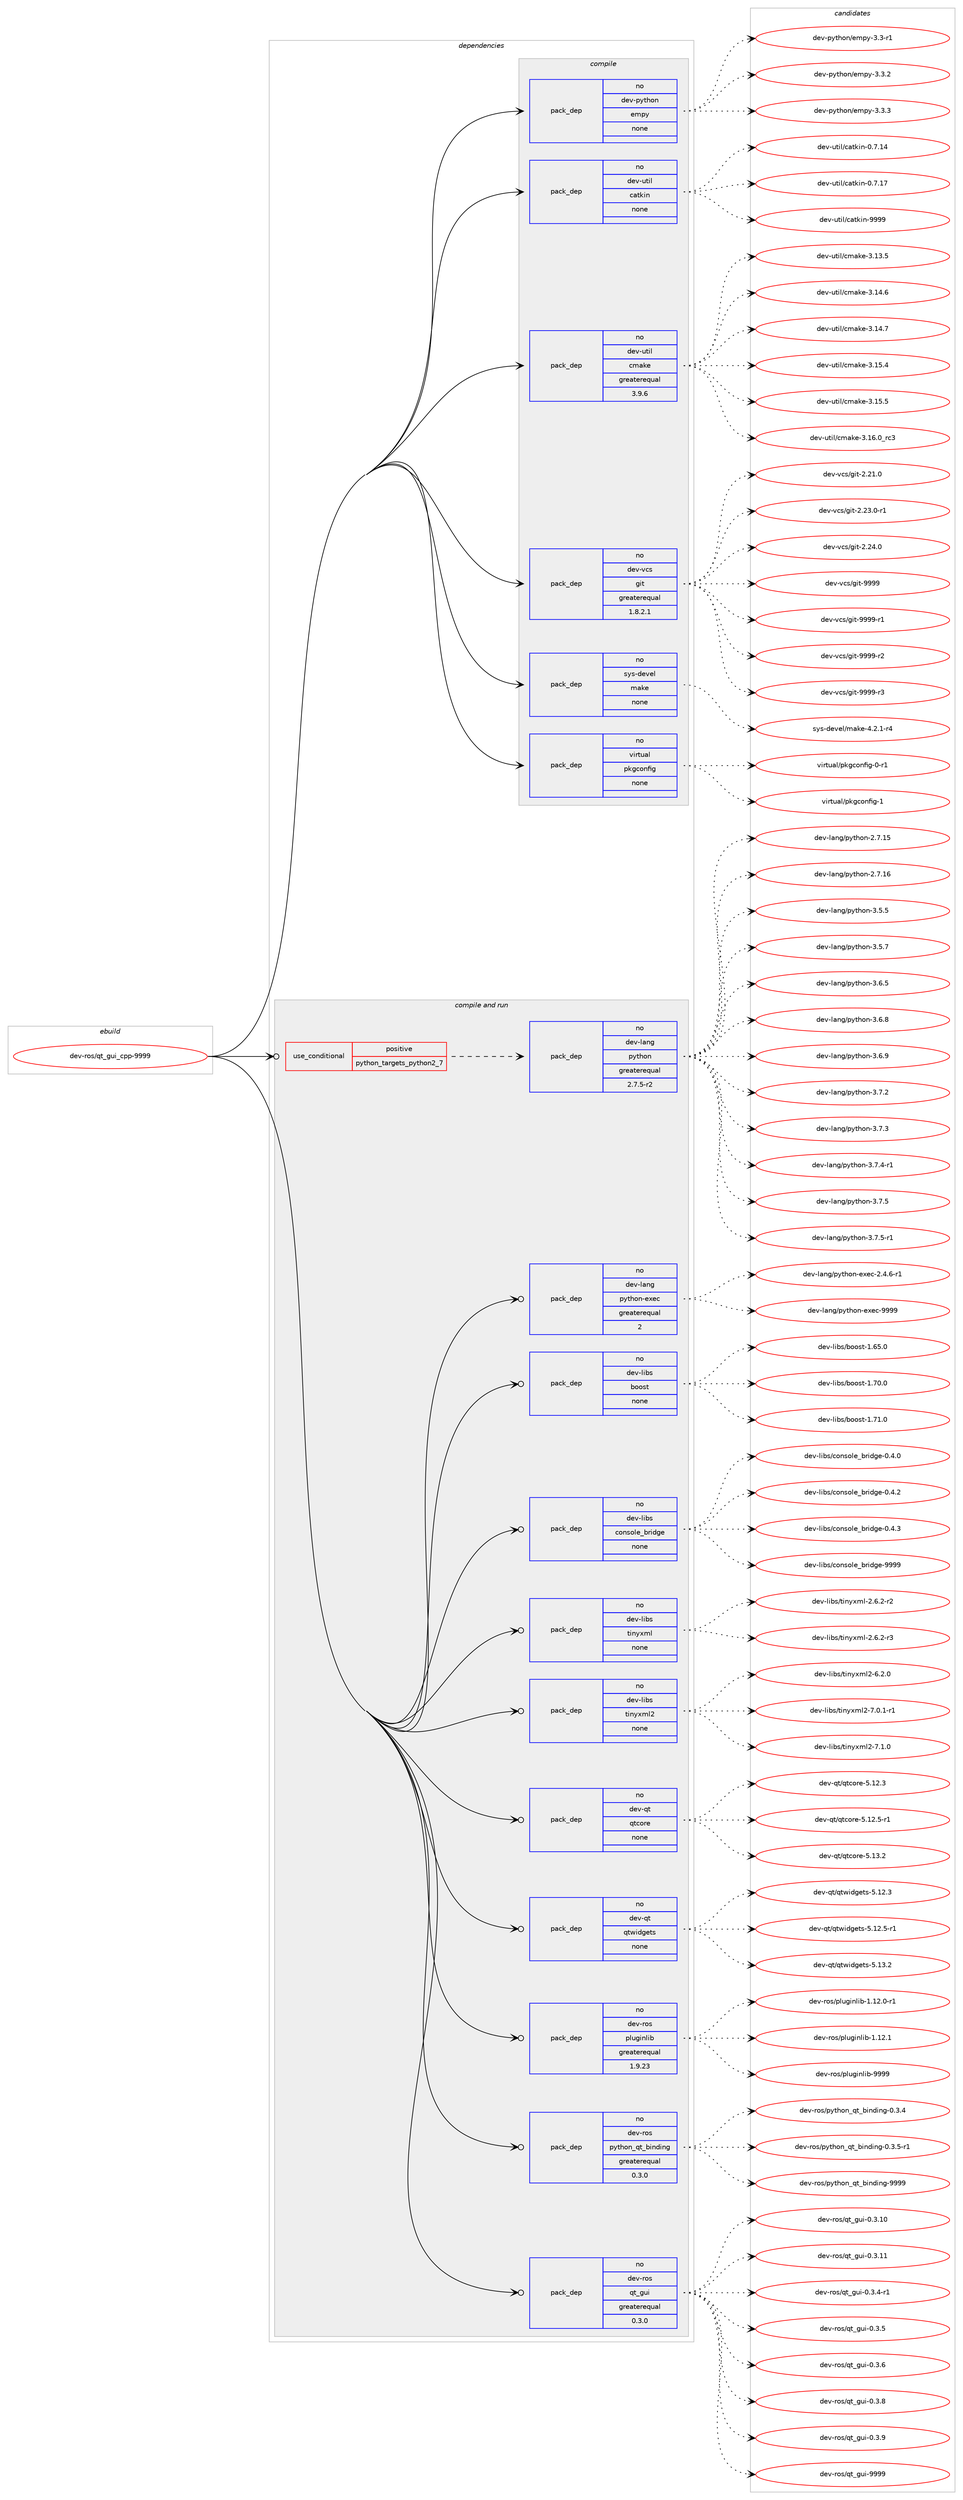 digraph prolog {

# *************
# Graph options
# *************

newrank=true;
concentrate=true;
compound=true;
graph [rankdir=LR,fontname=Helvetica,fontsize=10,ranksep=1.5];#, ranksep=2.5, nodesep=0.2];
edge  [arrowhead=vee];
node  [fontname=Helvetica,fontsize=10];

# **********
# The ebuild
# **********

subgraph cluster_leftcol {
color=gray;
rank=same;
label=<<i>ebuild</i>>;
id [label="dev-ros/qt_gui_cpp-9999", color=red, width=4, href="../dev-ros/qt_gui_cpp-9999.svg"];
}

# ****************
# The dependencies
# ****************

subgraph cluster_midcol {
color=gray;
label=<<i>dependencies</i>>;
subgraph cluster_compile {
fillcolor="#eeeeee";
style=filled;
label=<<i>compile</i>>;
subgraph pack492899 {
dependency659098 [label=<<TABLE BORDER="0" CELLBORDER="1" CELLSPACING="0" CELLPADDING="4" WIDTH="220"><TR><TD ROWSPAN="6" CELLPADDING="30">pack_dep</TD></TR><TR><TD WIDTH="110">no</TD></TR><TR><TD>dev-python</TD></TR><TR><TD>empy</TD></TR><TR><TD>none</TD></TR><TR><TD></TD></TR></TABLE>>, shape=none, color=blue];
}
id:e -> dependency659098:w [weight=20,style="solid",arrowhead="vee"];
subgraph pack492900 {
dependency659099 [label=<<TABLE BORDER="0" CELLBORDER="1" CELLSPACING="0" CELLPADDING="4" WIDTH="220"><TR><TD ROWSPAN="6" CELLPADDING="30">pack_dep</TD></TR><TR><TD WIDTH="110">no</TD></TR><TR><TD>dev-util</TD></TR><TR><TD>catkin</TD></TR><TR><TD>none</TD></TR><TR><TD></TD></TR></TABLE>>, shape=none, color=blue];
}
id:e -> dependency659099:w [weight=20,style="solid",arrowhead="vee"];
subgraph pack492901 {
dependency659100 [label=<<TABLE BORDER="0" CELLBORDER="1" CELLSPACING="0" CELLPADDING="4" WIDTH="220"><TR><TD ROWSPAN="6" CELLPADDING="30">pack_dep</TD></TR><TR><TD WIDTH="110">no</TD></TR><TR><TD>dev-util</TD></TR><TR><TD>cmake</TD></TR><TR><TD>greaterequal</TD></TR><TR><TD>3.9.6</TD></TR></TABLE>>, shape=none, color=blue];
}
id:e -> dependency659100:w [weight=20,style="solid",arrowhead="vee"];
subgraph pack492902 {
dependency659101 [label=<<TABLE BORDER="0" CELLBORDER="1" CELLSPACING="0" CELLPADDING="4" WIDTH="220"><TR><TD ROWSPAN="6" CELLPADDING="30">pack_dep</TD></TR><TR><TD WIDTH="110">no</TD></TR><TR><TD>dev-vcs</TD></TR><TR><TD>git</TD></TR><TR><TD>greaterequal</TD></TR><TR><TD>1.8.2.1</TD></TR></TABLE>>, shape=none, color=blue];
}
id:e -> dependency659101:w [weight=20,style="solid",arrowhead="vee"];
subgraph pack492903 {
dependency659102 [label=<<TABLE BORDER="0" CELLBORDER="1" CELLSPACING="0" CELLPADDING="4" WIDTH="220"><TR><TD ROWSPAN="6" CELLPADDING="30">pack_dep</TD></TR><TR><TD WIDTH="110">no</TD></TR><TR><TD>sys-devel</TD></TR><TR><TD>make</TD></TR><TR><TD>none</TD></TR><TR><TD></TD></TR></TABLE>>, shape=none, color=blue];
}
id:e -> dependency659102:w [weight=20,style="solid",arrowhead="vee"];
subgraph pack492904 {
dependency659103 [label=<<TABLE BORDER="0" CELLBORDER="1" CELLSPACING="0" CELLPADDING="4" WIDTH="220"><TR><TD ROWSPAN="6" CELLPADDING="30">pack_dep</TD></TR><TR><TD WIDTH="110">no</TD></TR><TR><TD>virtual</TD></TR><TR><TD>pkgconfig</TD></TR><TR><TD>none</TD></TR><TR><TD></TD></TR></TABLE>>, shape=none, color=blue];
}
id:e -> dependency659103:w [weight=20,style="solid",arrowhead="vee"];
}
subgraph cluster_compileandrun {
fillcolor="#eeeeee";
style=filled;
label=<<i>compile and run</i>>;
subgraph cond154293 {
dependency659104 [label=<<TABLE BORDER="0" CELLBORDER="1" CELLSPACING="0" CELLPADDING="4"><TR><TD ROWSPAN="3" CELLPADDING="10">use_conditional</TD></TR><TR><TD>positive</TD></TR><TR><TD>python_targets_python2_7</TD></TR></TABLE>>, shape=none, color=red];
subgraph pack492905 {
dependency659105 [label=<<TABLE BORDER="0" CELLBORDER="1" CELLSPACING="0" CELLPADDING="4" WIDTH="220"><TR><TD ROWSPAN="6" CELLPADDING="30">pack_dep</TD></TR><TR><TD WIDTH="110">no</TD></TR><TR><TD>dev-lang</TD></TR><TR><TD>python</TD></TR><TR><TD>greaterequal</TD></TR><TR><TD>2.7.5-r2</TD></TR></TABLE>>, shape=none, color=blue];
}
dependency659104:e -> dependency659105:w [weight=20,style="dashed",arrowhead="vee"];
}
id:e -> dependency659104:w [weight=20,style="solid",arrowhead="odotvee"];
subgraph pack492906 {
dependency659106 [label=<<TABLE BORDER="0" CELLBORDER="1" CELLSPACING="0" CELLPADDING="4" WIDTH="220"><TR><TD ROWSPAN="6" CELLPADDING="30">pack_dep</TD></TR><TR><TD WIDTH="110">no</TD></TR><TR><TD>dev-lang</TD></TR><TR><TD>python-exec</TD></TR><TR><TD>greaterequal</TD></TR><TR><TD>2</TD></TR></TABLE>>, shape=none, color=blue];
}
id:e -> dependency659106:w [weight=20,style="solid",arrowhead="odotvee"];
subgraph pack492907 {
dependency659107 [label=<<TABLE BORDER="0" CELLBORDER="1" CELLSPACING="0" CELLPADDING="4" WIDTH="220"><TR><TD ROWSPAN="6" CELLPADDING="30">pack_dep</TD></TR><TR><TD WIDTH="110">no</TD></TR><TR><TD>dev-libs</TD></TR><TR><TD>boost</TD></TR><TR><TD>none</TD></TR><TR><TD></TD></TR></TABLE>>, shape=none, color=blue];
}
id:e -> dependency659107:w [weight=20,style="solid",arrowhead="odotvee"];
subgraph pack492908 {
dependency659108 [label=<<TABLE BORDER="0" CELLBORDER="1" CELLSPACING="0" CELLPADDING="4" WIDTH="220"><TR><TD ROWSPAN="6" CELLPADDING="30">pack_dep</TD></TR><TR><TD WIDTH="110">no</TD></TR><TR><TD>dev-libs</TD></TR><TR><TD>console_bridge</TD></TR><TR><TD>none</TD></TR><TR><TD></TD></TR></TABLE>>, shape=none, color=blue];
}
id:e -> dependency659108:w [weight=20,style="solid",arrowhead="odotvee"];
subgraph pack492909 {
dependency659109 [label=<<TABLE BORDER="0" CELLBORDER="1" CELLSPACING="0" CELLPADDING="4" WIDTH="220"><TR><TD ROWSPAN="6" CELLPADDING="30">pack_dep</TD></TR><TR><TD WIDTH="110">no</TD></TR><TR><TD>dev-libs</TD></TR><TR><TD>tinyxml</TD></TR><TR><TD>none</TD></TR><TR><TD></TD></TR></TABLE>>, shape=none, color=blue];
}
id:e -> dependency659109:w [weight=20,style="solid",arrowhead="odotvee"];
subgraph pack492910 {
dependency659110 [label=<<TABLE BORDER="0" CELLBORDER="1" CELLSPACING="0" CELLPADDING="4" WIDTH="220"><TR><TD ROWSPAN="6" CELLPADDING="30">pack_dep</TD></TR><TR><TD WIDTH="110">no</TD></TR><TR><TD>dev-libs</TD></TR><TR><TD>tinyxml2</TD></TR><TR><TD>none</TD></TR><TR><TD></TD></TR></TABLE>>, shape=none, color=blue];
}
id:e -> dependency659110:w [weight=20,style="solid",arrowhead="odotvee"];
subgraph pack492911 {
dependency659111 [label=<<TABLE BORDER="0" CELLBORDER="1" CELLSPACING="0" CELLPADDING="4" WIDTH="220"><TR><TD ROWSPAN="6" CELLPADDING="30">pack_dep</TD></TR><TR><TD WIDTH="110">no</TD></TR><TR><TD>dev-qt</TD></TR><TR><TD>qtcore</TD></TR><TR><TD>none</TD></TR><TR><TD></TD></TR></TABLE>>, shape=none, color=blue];
}
id:e -> dependency659111:w [weight=20,style="solid",arrowhead="odotvee"];
subgraph pack492912 {
dependency659112 [label=<<TABLE BORDER="0" CELLBORDER="1" CELLSPACING="0" CELLPADDING="4" WIDTH="220"><TR><TD ROWSPAN="6" CELLPADDING="30">pack_dep</TD></TR><TR><TD WIDTH="110">no</TD></TR><TR><TD>dev-qt</TD></TR><TR><TD>qtwidgets</TD></TR><TR><TD>none</TD></TR><TR><TD></TD></TR></TABLE>>, shape=none, color=blue];
}
id:e -> dependency659112:w [weight=20,style="solid",arrowhead="odotvee"];
subgraph pack492913 {
dependency659113 [label=<<TABLE BORDER="0" CELLBORDER="1" CELLSPACING="0" CELLPADDING="4" WIDTH="220"><TR><TD ROWSPAN="6" CELLPADDING="30">pack_dep</TD></TR><TR><TD WIDTH="110">no</TD></TR><TR><TD>dev-ros</TD></TR><TR><TD>pluginlib</TD></TR><TR><TD>greaterequal</TD></TR><TR><TD>1.9.23</TD></TR></TABLE>>, shape=none, color=blue];
}
id:e -> dependency659113:w [weight=20,style="solid",arrowhead="odotvee"];
subgraph pack492914 {
dependency659114 [label=<<TABLE BORDER="0" CELLBORDER="1" CELLSPACING="0" CELLPADDING="4" WIDTH="220"><TR><TD ROWSPAN="6" CELLPADDING="30">pack_dep</TD></TR><TR><TD WIDTH="110">no</TD></TR><TR><TD>dev-ros</TD></TR><TR><TD>python_qt_binding</TD></TR><TR><TD>greaterequal</TD></TR><TR><TD>0.3.0</TD></TR></TABLE>>, shape=none, color=blue];
}
id:e -> dependency659114:w [weight=20,style="solid",arrowhead="odotvee"];
subgraph pack492915 {
dependency659115 [label=<<TABLE BORDER="0" CELLBORDER="1" CELLSPACING="0" CELLPADDING="4" WIDTH="220"><TR><TD ROWSPAN="6" CELLPADDING="30">pack_dep</TD></TR><TR><TD WIDTH="110">no</TD></TR><TR><TD>dev-ros</TD></TR><TR><TD>qt_gui</TD></TR><TR><TD>greaterequal</TD></TR><TR><TD>0.3.0</TD></TR></TABLE>>, shape=none, color=blue];
}
id:e -> dependency659115:w [weight=20,style="solid",arrowhead="odotvee"];
}
subgraph cluster_run {
fillcolor="#eeeeee";
style=filled;
label=<<i>run</i>>;
}
}

# **************
# The candidates
# **************

subgraph cluster_choices {
rank=same;
color=gray;
label=<<i>candidates</i>>;

subgraph choice492899 {
color=black;
nodesep=1;
choice1001011184511212111610411111047101109112121455146514511449 [label="dev-python/empy-3.3-r1", color=red, width=4,href="../dev-python/empy-3.3-r1.svg"];
choice1001011184511212111610411111047101109112121455146514650 [label="dev-python/empy-3.3.2", color=red, width=4,href="../dev-python/empy-3.3.2.svg"];
choice1001011184511212111610411111047101109112121455146514651 [label="dev-python/empy-3.3.3", color=red, width=4,href="../dev-python/empy-3.3.3.svg"];
dependency659098:e -> choice1001011184511212111610411111047101109112121455146514511449:w [style=dotted,weight="100"];
dependency659098:e -> choice1001011184511212111610411111047101109112121455146514650:w [style=dotted,weight="100"];
dependency659098:e -> choice1001011184511212111610411111047101109112121455146514651:w [style=dotted,weight="100"];
}
subgraph choice492900 {
color=black;
nodesep=1;
choice1001011184511711610510847999711610710511045484655464952 [label="dev-util/catkin-0.7.14", color=red, width=4,href="../dev-util/catkin-0.7.14.svg"];
choice1001011184511711610510847999711610710511045484655464955 [label="dev-util/catkin-0.7.17", color=red, width=4,href="../dev-util/catkin-0.7.17.svg"];
choice100101118451171161051084799971161071051104557575757 [label="dev-util/catkin-9999", color=red, width=4,href="../dev-util/catkin-9999.svg"];
dependency659099:e -> choice1001011184511711610510847999711610710511045484655464952:w [style=dotted,weight="100"];
dependency659099:e -> choice1001011184511711610510847999711610710511045484655464955:w [style=dotted,weight="100"];
dependency659099:e -> choice100101118451171161051084799971161071051104557575757:w [style=dotted,weight="100"];
}
subgraph choice492901 {
color=black;
nodesep=1;
choice1001011184511711610510847991099710710145514649514653 [label="dev-util/cmake-3.13.5", color=red, width=4,href="../dev-util/cmake-3.13.5.svg"];
choice1001011184511711610510847991099710710145514649524654 [label="dev-util/cmake-3.14.6", color=red, width=4,href="../dev-util/cmake-3.14.6.svg"];
choice1001011184511711610510847991099710710145514649524655 [label="dev-util/cmake-3.14.7", color=red, width=4,href="../dev-util/cmake-3.14.7.svg"];
choice1001011184511711610510847991099710710145514649534652 [label="dev-util/cmake-3.15.4", color=red, width=4,href="../dev-util/cmake-3.15.4.svg"];
choice1001011184511711610510847991099710710145514649534653 [label="dev-util/cmake-3.15.5", color=red, width=4,href="../dev-util/cmake-3.15.5.svg"];
choice1001011184511711610510847991099710710145514649544648951149951 [label="dev-util/cmake-3.16.0_rc3", color=red, width=4,href="../dev-util/cmake-3.16.0_rc3.svg"];
dependency659100:e -> choice1001011184511711610510847991099710710145514649514653:w [style=dotted,weight="100"];
dependency659100:e -> choice1001011184511711610510847991099710710145514649524654:w [style=dotted,weight="100"];
dependency659100:e -> choice1001011184511711610510847991099710710145514649524655:w [style=dotted,weight="100"];
dependency659100:e -> choice1001011184511711610510847991099710710145514649534652:w [style=dotted,weight="100"];
dependency659100:e -> choice1001011184511711610510847991099710710145514649534653:w [style=dotted,weight="100"];
dependency659100:e -> choice1001011184511711610510847991099710710145514649544648951149951:w [style=dotted,weight="100"];
}
subgraph choice492902 {
color=black;
nodesep=1;
choice10010111845118991154710310511645504650494648 [label="dev-vcs/git-2.21.0", color=red, width=4,href="../dev-vcs/git-2.21.0.svg"];
choice100101118451189911547103105116455046505146484511449 [label="dev-vcs/git-2.23.0-r1", color=red, width=4,href="../dev-vcs/git-2.23.0-r1.svg"];
choice10010111845118991154710310511645504650524648 [label="dev-vcs/git-2.24.0", color=red, width=4,href="../dev-vcs/git-2.24.0.svg"];
choice1001011184511899115471031051164557575757 [label="dev-vcs/git-9999", color=red, width=4,href="../dev-vcs/git-9999.svg"];
choice10010111845118991154710310511645575757574511449 [label="dev-vcs/git-9999-r1", color=red, width=4,href="../dev-vcs/git-9999-r1.svg"];
choice10010111845118991154710310511645575757574511450 [label="dev-vcs/git-9999-r2", color=red, width=4,href="../dev-vcs/git-9999-r2.svg"];
choice10010111845118991154710310511645575757574511451 [label="dev-vcs/git-9999-r3", color=red, width=4,href="../dev-vcs/git-9999-r3.svg"];
dependency659101:e -> choice10010111845118991154710310511645504650494648:w [style=dotted,weight="100"];
dependency659101:e -> choice100101118451189911547103105116455046505146484511449:w [style=dotted,weight="100"];
dependency659101:e -> choice10010111845118991154710310511645504650524648:w [style=dotted,weight="100"];
dependency659101:e -> choice1001011184511899115471031051164557575757:w [style=dotted,weight="100"];
dependency659101:e -> choice10010111845118991154710310511645575757574511449:w [style=dotted,weight="100"];
dependency659101:e -> choice10010111845118991154710310511645575757574511450:w [style=dotted,weight="100"];
dependency659101:e -> choice10010111845118991154710310511645575757574511451:w [style=dotted,weight="100"];
}
subgraph choice492903 {
color=black;
nodesep=1;
choice1151211154510010111810110847109971071014552465046494511452 [label="sys-devel/make-4.2.1-r4", color=red, width=4,href="../sys-devel/make-4.2.1-r4.svg"];
dependency659102:e -> choice1151211154510010111810110847109971071014552465046494511452:w [style=dotted,weight="100"];
}
subgraph choice492904 {
color=black;
nodesep=1;
choice11810511411611797108471121071039911111010210510345484511449 [label="virtual/pkgconfig-0-r1", color=red, width=4,href="../virtual/pkgconfig-0-r1.svg"];
choice1181051141161179710847112107103991111101021051034549 [label="virtual/pkgconfig-1", color=red, width=4,href="../virtual/pkgconfig-1.svg"];
dependency659103:e -> choice11810511411611797108471121071039911111010210510345484511449:w [style=dotted,weight="100"];
dependency659103:e -> choice1181051141161179710847112107103991111101021051034549:w [style=dotted,weight="100"];
}
subgraph choice492905 {
color=black;
nodesep=1;
choice10010111845108971101034711212111610411111045504655464953 [label="dev-lang/python-2.7.15", color=red, width=4,href="../dev-lang/python-2.7.15.svg"];
choice10010111845108971101034711212111610411111045504655464954 [label="dev-lang/python-2.7.16", color=red, width=4,href="../dev-lang/python-2.7.16.svg"];
choice100101118451089711010347112121116104111110455146534653 [label="dev-lang/python-3.5.5", color=red, width=4,href="../dev-lang/python-3.5.5.svg"];
choice100101118451089711010347112121116104111110455146534655 [label="dev-lang/python-3.5.7", color=red, width=4,href="../dev-lang/python-3.5.7.svg"];
choice100101118451089711010347112121116104111110455146544653 [label="dev-lang/python-3.6.5", color=red, width=4,href="../dev-lang/python-3.6.5.svg"];
choice100101118451089711010347112121116104111110455146544656 [label="dev-lang/python-3.6.8", color=red, width=4,href="../dev-lang/python-3.6.8.svg"];
choice100101118451089711010347112121116104111110455146544657 [label="dev-lang/python-3.6.9", color=red, width=4,href="../dev-lang/python-3.6.9.svg"];
choice100101118451089711010347112121116104111110455146554650 [label="dev-lang/python-3.7.2", color=red, width=4,href="../dev-lang/python-3.7.2.svg"];
choice100101118451089711010347112121116104111110455146554651 [label="dev-lang/python-3.7.3", color=red, width=4,href="../dev-lang/python-3.7.3.svg"];
choice1001011184510897110103471121211161041111104551465546524511449 [label="dev-lang/python-3.7.4-r1", color=red, width=4,href="../dev-lang/python-3.7.4-r1.svg"];
choice100101118451089711010347112121116104111110455146554653 [label="dev-lang/python-3.7.5", color=red, width=4,href="../dev-lang/python-3.7.5.svg"];
choice1001011184510897110103471121211161041111104551465546534511449 [label="dev-lang/python-3.7.5-r1", color=red, width=4,href="../dev-lang/python-3.7.5-r1.svg"];
dependency659105:e -> choice10010111845108971101034711212111610411111045504655464953:w [style=dotted,weight="100"];
dependency659105:e -> choice10010111845108971101034711212111610411111045504655464954:w [style=dotted,weight="100"];
dependency659105:e -> choice100101118451089711010347112121116104111110455146534653:w [style=dotted,weight="100"];
dependency659105:e -> choice100101118451089711010347112121116104111110455146534655:w [style=dotted,weight="100"];
dependency659105:e -> choice100101118451089711010347112121116104111110455146544653:w [style=dotted,weight="100"];
dependency659105:e -> choice100101118451089711010347112121116104111110455146544656:w [style=dotted,weight="100"];
dependency659105:e -> choice100101118451089711010347112121116104111110455146544657:w [style=dotted,weight="100"];
dependency659105:e -> choice100101118451089711010347112121116104111110455146554650:w [style=dotted,weight="100"];
dependency659105:e -> choice100101118451089711010347112121116104111110455146554651:w [style=dotted,weight="100"];
dependency659105:e -> choice1001011184510897110103471121211161041111104551465546524511449:w [style=dotted,weight="100"];
dependency659105:e -> choice100101118451089711010347112121116104111110455146554653:w [style=dotted,weight="100"];
dependency659105:e -> choice1001011184510897110103471121211161041111104551465546534511449:w [style=dotted,weight="100"];
}
subgraph choice492906 {
color=black;
nodesep=1;
choice10010111845108971101034711212111610411111045101120101994550465246544511449 [label="dev-lang/python-exec-2.4.6-r1", color=red, width=4,href="../dev-lang/python-exec-2.4.6-r1.svg"];
choice10010111845108971101034711212111610411111045101120101994557575757 [label="dev-lang/python-exec-9999", color=red, width=4,href="../dev-lang/python-exec-9999.svg"];
dependency659106:e -> choice10010111845108971101034711212111610411111045101120101994550465246544511449:w [style=dotted,weight="100"];
dependency659106:e -> choice10010111845108971101034711212111610411111045101120101994557575757:w [style=dotted,weight="100"];
}
subgraph choice492907 {
color=black;
nodesep=1;
choice1001011184510810598115479811111111511645494654534648 [label="dev-libs/boost-1.65.0", color=red, width=4,href="../dev-libs/boost-1.65.0.svg"];
choice1001011184510810598115479811111111511645494655484648 [label="dev-libs/boost-1.70.0", color=red, width=4,href="../dev-libs/boost-1.70.0.svg"];
choice1001011184510810598115479811111111511645494655494648 [label="dev-libs/boost-1.71.0", color=red, width=4,href="../dev-libs/boost-1.71.0.svg"];
dependency659107:e -> choice1001011184510810598115479811111111511645494654534648:w [style=dotted,weight="100"];
dependency659107:e -> choice1001011184510810598115479811111111511645494655484648:w [style=dotted,weight="100"];
dependency659107:e -> choice1001011184510810598115479811111111511645494655494648:w [style=dotted,weight="100"];
}
subgraph choice492908 {
color=black;
nodesep=1;
choice100101118451081059811547991111101151111081019598114105100103101454846524648 [label="dev-libs/console_bridge-0.4.0", color=red, width=4,href="../dev-libs/console_bridge-0.4.0.svg"];
choice100101118451081059811547991111101151111081019598114105100103101454846524650 [label="dev-libs/console_bridge-0.4.2", color=red, width=4,href="../dev-libs/console_bridge-0.4.2.svg"];
choice100101118451081059811547991111101151111081019598114105100103101454846524651 [label="dev-libs/console_bridge-0.4.3", color=red, width=4,href="../dev-libs/console_bridge-0.4.3.svg"];
choice1001011184510810598115479911111011511110810195981141051001031014557575757 [label="dev-libs/console_bridge-9999", color=red, width=4,href="../dev-libs/console_bridge-9999.svg"];
dependency659108:e -> choice100101118451081059811547991111101151111081019598114105100103101454846524648:w [style=dotted,weight="100"];
dependency659108:e -> choice100101118451081059811547991111101151111081019598114105100103101454846524650:w [style=dotted,weight="100"];
dependency659108:e -> choice100101118451081059811547991111101151111081019598114105100103101454846524651:w [style=dotted,weight="100"];
dependency659108:e -> choice1001011184510810598115479911111011511110810195981141051001031014557575757:w [style=dotted,weight="100"];
}
subgraph choice492909 {
color=black;
nodesep=1;
choice1001011184510810598115471161051101211201091084550465446504511450 [label="dev-libs/tinyxml-2.6.2-r2", color=red, width=4,href="../dev-libs/tinyxml-2.6.2-r2.svg"];
choice1001011184510810598115471161051101211201091084550465446504511451 [label="dev-libs/tinyxml-2.6.2-r3", color=red, width=4,href="../dev-libs/tinyxml-2.6.2-r3.svg"];
dependency659109:e -> choice1001011184510810598115471161051101211201091084550465446504511450:w [style=dotted,weight="100"];
dependency659109:e -> choice1001011184510810598115471161051101211201091084550465446504511451:w [style=dotted,weight="100"];
}
subgraph choice492910 {
color=black;
nodesep=1;
choice10010111845108105981154711610511012112010910850455446504648 [label="dev-libs/tinyxml2-6.2.0", color=red, width=4,href="../dev-libs/tinyxml2-6.2.0.svg"];
choice100101118451081059811547116105110121120109108504555464846494511449 [label="dev-libs/tinyxml2-7.0.1-r1", color=red, width=4,href="../dev-libs/tinyxml2-7.0.1-r1.svg"];
choice10010111845108105981154711610511012112010910850455546494648 [label="dev-libs/tinyxml2-7.1.0", color=red, width=4,href="../dev-libs/tinyxml2-7.1.0.svg"];
dependency659110:e -> choice10010111845108105981154711610511012112010910850455446504648:w [style=dotted,weight="100"];
dependency659110:e -> choice100101118451081059811547116105110121120109108504555464846494511449:w [style=dotted,weight="100"];
dependency659110:e -> choice10010111845108105981154711610511012112010910850455546494648:w [style=dotted,weight="100"];
}
subgraph choice492911 {
color=black;
nodesep=1;
choice10010111845113116471131169911111410145534649504651 [label="dev-qt/qtcore-5.12.3", color=red, width=4,href="../dev-qt/qtcore-5.12.3.svg"];
choice100101118451131164711311699111114101455346495046534511449 [label="dev-qt/qtcore-5.12.5-r1", color=red, width=4,href="../dev-qt/qtcore-5.12.5-r1.svg"];
choice10010111845113116471131169911111410145534649514650 [label="dev-qt/qtcore-5.13.2", color=red, width=4,href="../dev-qt/qtcore-5.13.2.svg"];
dependency659111:e -> choice10010111845113116471131169911111410145534649504651:w [style=dotted,weight="100"];
dependency659111:e -> choice100101118451131164711311699111114101455346495046534511449:w [style=dotted,weight="100"];
dependency659111:e -> choice10010111845113116471131169911111410145534649514650:w [style=dotted,weight="100"];
}
subgraph choice492912 {
color=black;
nodesep=1;
choice100101118451131164711311611910510010310111611545534649504651 [label="dev-qt/qtwidgets-5.12.3", color=red, width=4,href="../dev-qt/qtwidgets-5.12.3.svg"];
choice1001011184511311647113116119105100103101116115455346495046534511449 [label="dev-qt/qtwidgets-5.12.5-r1", color=red, width=4,href="../dev-qt/qtwidgets-5.12.5-r1.svg"];
choice100101118451131164711311611910510010310111611545534649514650 [label="dev-qt/qtwidgets-5.13.2", color=red, width=4,href="../dev-qt/qtwidgets-5.13.2.svg"];
dependency659112:e -> choice100101118451131164711311611910510010310111611545534649504651:w [style=dotted,weight="100"];
dependency659112:e -> choice1001011184511311647113116119105100103101116115455346495046534511449:w [style=dotted,weight="100"];
dependency659112:e -> choice100101118451131164711311611910510010310111611545534649514650:w [style=dotted,weight="100"];
}
subgraph choice492913 {
color=black;
nodesep=1;
choice100101118451141111154711210811710310511010810598454946495046484511449 [label="dev-ros/pluginlib-1.12.0-r1", color=red, width=4,href="../dev-ros/pluginlib-1.12.0-r1.svg"];
choice10010111845114111115471121081171031051101081059845494649504649 [label="dev-ros/pluginlib-1.12.1", color=red, width=4,href="../dev-ros/pluginlib-1.12.1.svg"];
choice1001011184511411111547112108117103105110108105984557575757 [label="dev-ros/pluginlib-9999", color=red, width=4,href="../dev-ros/pluginlib-9999.svg"];
dependency659113:e -> choice100101118451141111154711210811710310511010810598454946495046484511449:w [style=dotted,weight="100"];
dependency659113:e -> choice10010111845114111115471121081171031051101081059845494649504649:w [style=dotted,weight="100"];
dependency659113:e -> choice1001011184511411111547112108117103105110108105984557575757:w [style=dotted,weight="100"];
}
subgraph choice492914 {
color=black;
nodesep=1;
choice1001011184511411111547112121116104111110951131169598105110100105110103454846514652 [label="dev-ros/python_qt_binding-0.3.4", color=red, width=4,href="../dev-ros/python_qt_binding-0.3.4.svg"];
choice10010111845114111115471121211161041111109511311695981051101001051101034548465146534511449 [label="dev-ros/python_qt_binding-0.3.5-r1", color=red, width=4,href="../dev-ros/python_qt_binding-0.3.5-r1.svg"];
choice10010111845114111115471121211161041111109511311695981051101001051101034557575757 [label="dev-ros/python_qt_binding-9999", color=red, width=4,href="../dev-ros/python_qt_binding-9999.svg"];
dependency659114:e -> choice1001011184511411111547112121116104111110951131169598105110100105110103454846514652:w [style=dotted,weight="100"];
dependency659114:e -> choice10010111845114111115471121211161041111109511311695981051101001051101034548465146534511449:w [style=dotted,weight="100"];
dependency659114:e -> choice10010111845114111115471121211161041111109511311695981051101001051101034557575757:w [style=dotted,weight="100"];
}
subgraph choice492915 {
color=black;
nodesep=1;
choice10010111845114111115471131169510311710545484651464948 [label="dev-ros/qt_gui-0.3.10", color=red, width=4,href="../dev-ros/qt_gui-0.3.10.svg"];
choice10010111845114111115471131169510311710545484651464949 [label="dev-ros/qt_gui-0.3.11", color=red, width=4,href="../dev-ros/qt_gui-0.3.11.svg"];
choice1001011184511411111547113116951031171054548465146524511449 [label="dev-ros/qt_gui-0.3.4-r1", color=red, width=4,href="../dev-ros/qt_gui-0.3.4-r1.svg"];
choice100101118451141111154711311695103117105454846514653 [label="dev-ros/qt_gui-0.3.5", color=red, width=4,href="../dev-ros/qt_gui-0.3.5.svg"];
choice100101118451141111154711311695103117105454846514654 [label="dev-ros/qt_gui-0.3.6", color=red, width=4,href="../dev-ros/qt_gui-0.3.6.svg"];
choice100101118451141111154711311695103117105454846514656 [label="dev-ros/qt_gui-0.3.8", color=red, width=4,href="../dev-ros/qt_gui-0.3.8.svg"];
choice100101118451141111154711311695103117105454846514657 [label="dev-ros/qt_gui-0.3.9", color=red, width=4,href="../dev-ros/qt_gui-0.3.9.svg"];
choice1001011184511411111547113116951031171054557575757 [label="dev-ros/qt_gui-9999", color=red, width=4,href="../dev-ros/qt_gui-9999.svg"];
dependency659115:e -> choice10010111845114111115471131169510311710545484651464948:w [style=dotted,weight="100"];
dependency659115:e -> choice10010111845114111115471131169510311710545484651464949:w [style=dotted,weight="100"];
dependency659115:e -> choice1001011184511411111547113116951031171054548465146524511449:w [style=dotted,weight="100"];
dependency659115:e -> choice100101118451141111154711311695103117105454846514653:w [style=dotted,weight="100"];
dependency659115:e -> choice100101118451141111154711311695103117105454846514654:w [style=dotted,weight="100"];
dependency659115:e -> choice100101118451141111154711311695103117105454846514656:w [style=dotted,weight="100"];
dependency659115:e -> choice100101118451141111154711311695103117105454846514657:w [style=dotted,weight="100"];
dependency659115:e -> choice1001011184511411111547113116951031171054557575757:w [style=dotted,weight="100"];
}
}

}
